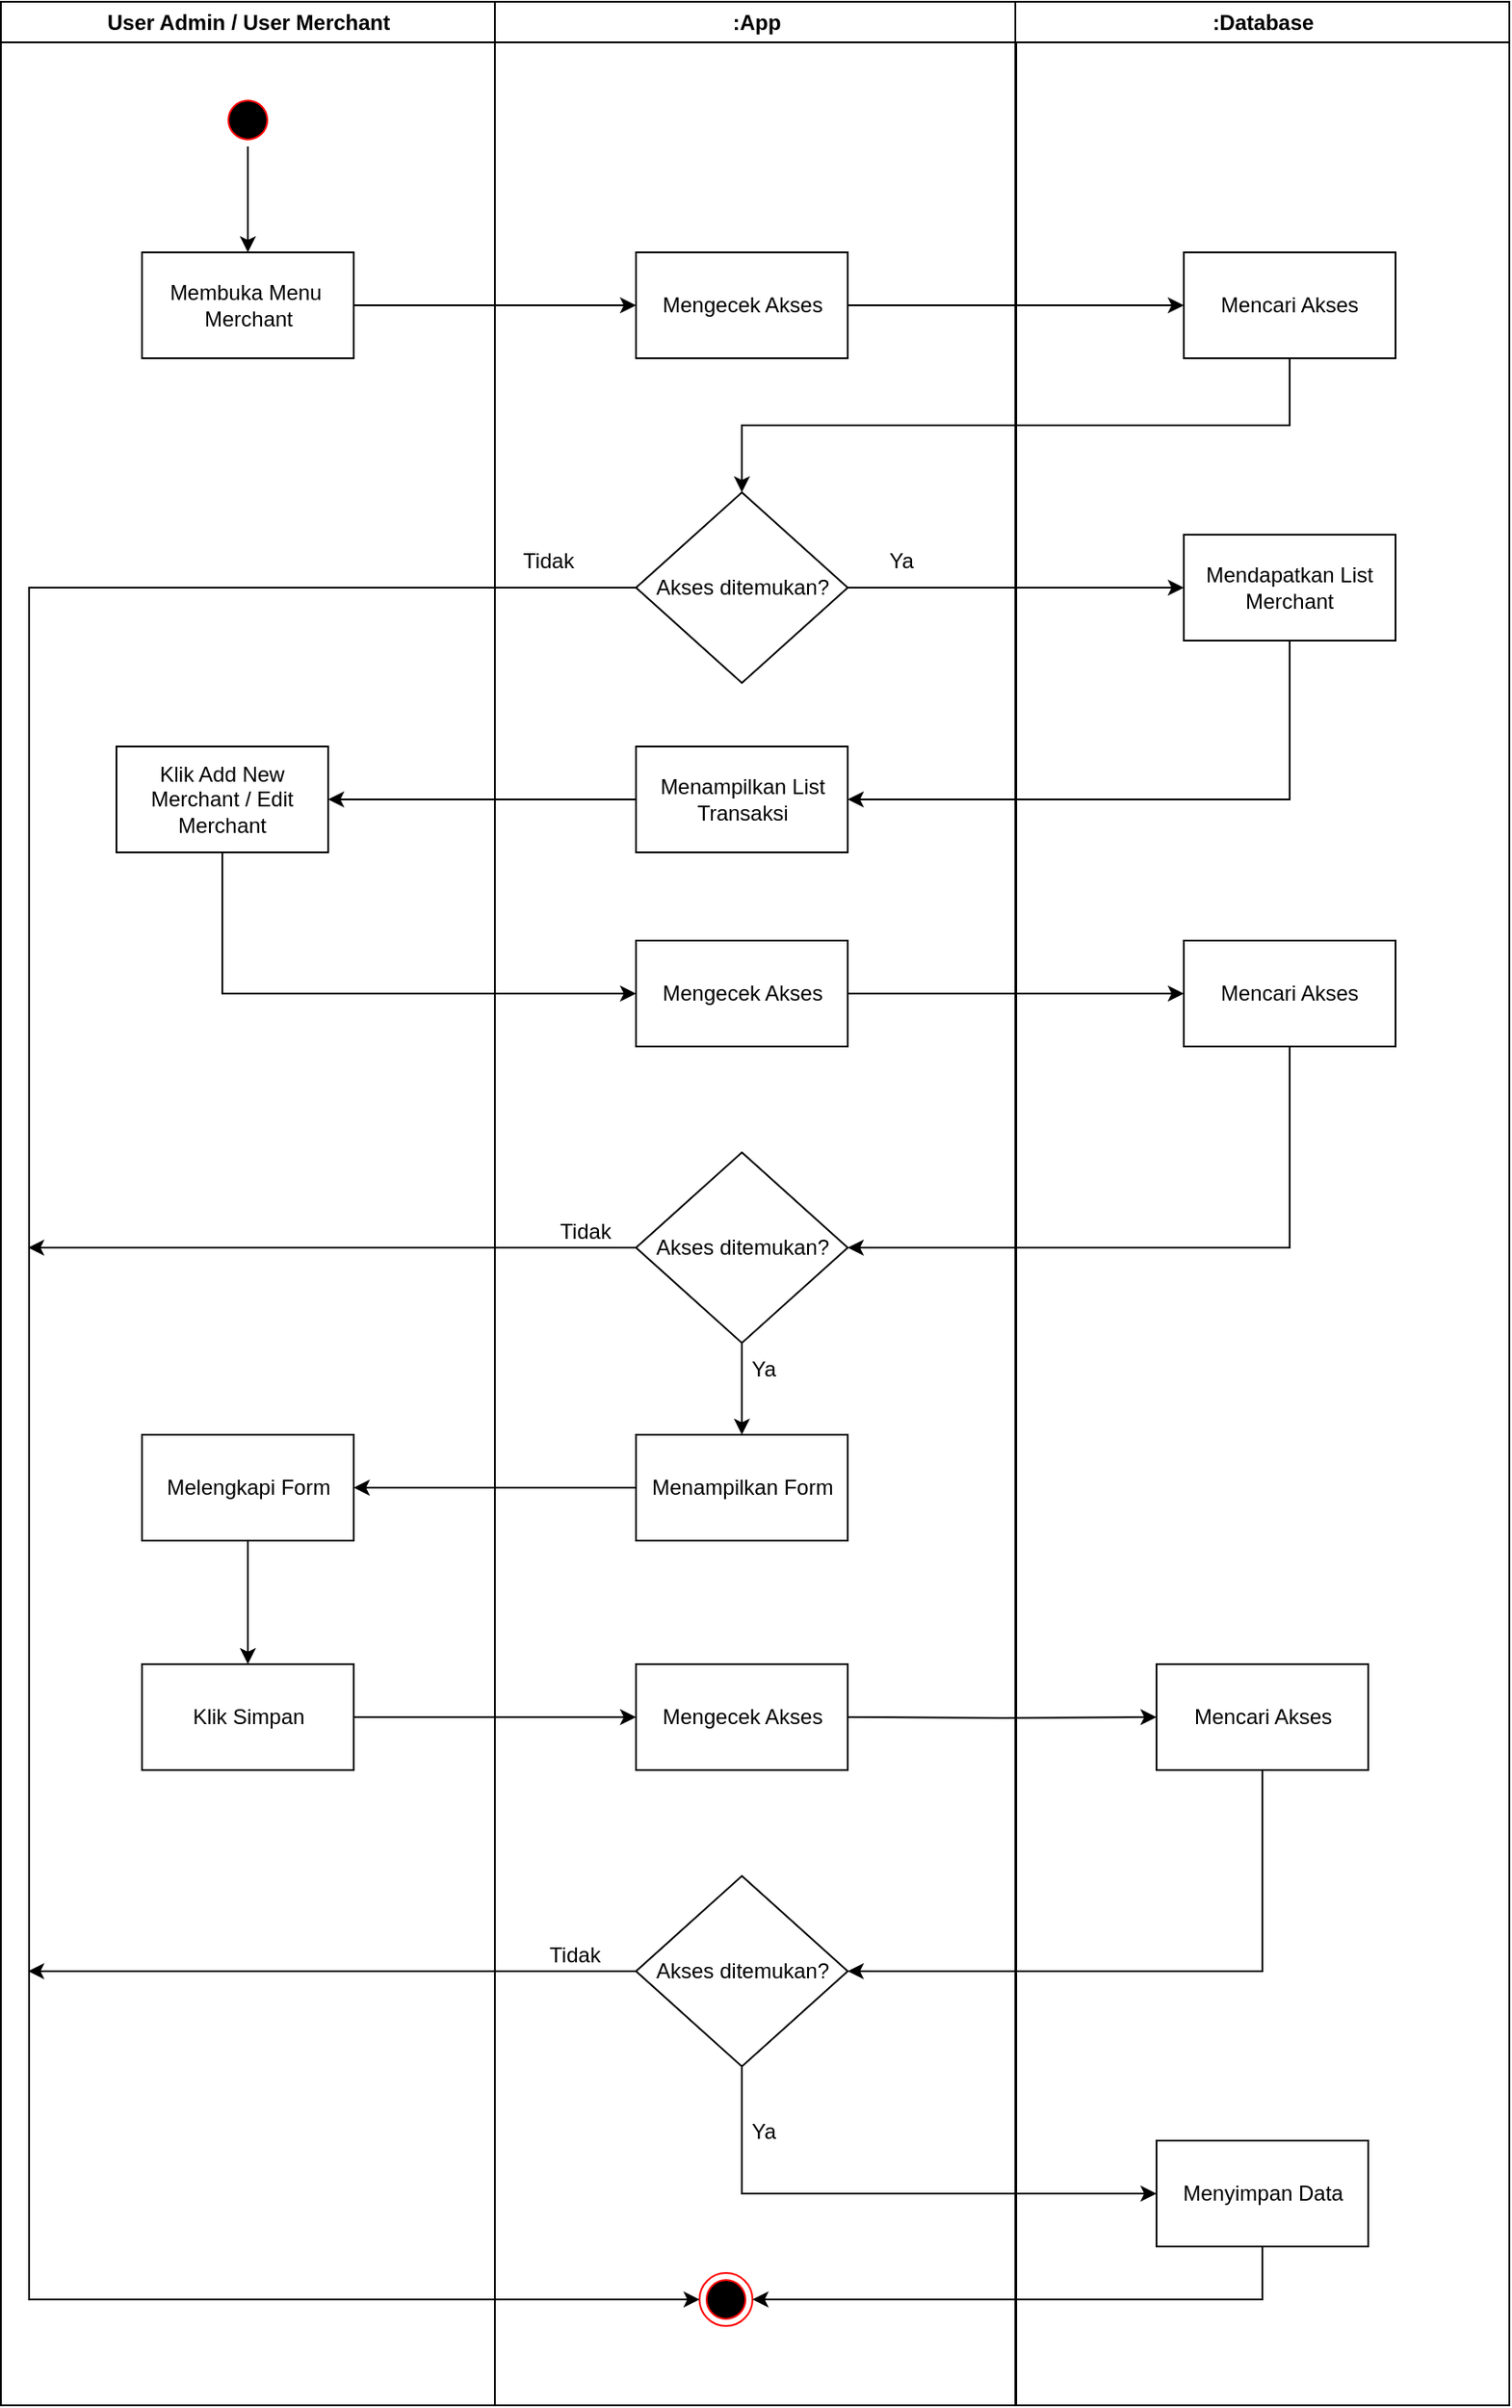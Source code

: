 <mxfile version="21.5.0" type="device">
  <diagram id="vlqPjLjEMSHDjzIxNdZP" name="Page-1">
    <mxGraphModel dx="954" dy="534" grid="1" gridSize="10" guides="1" tooltips="1" connect="1" arrows="1" fold="1" page="1" pageScale="1" pageWidth="850" pageHeight="1100" math="0" shadow="0">
      <root>
        <mxCell id="0" />
        <mxCell id="1" parent="0" />
        <mxCell id="-_LstrtngAN215C4nDMc-10" value="User Admin / User Merchant" style="swimlane;whiteSpace=wrap;movable=1;resizable=1;rotatable=1;deletable=1;editable=1;connectable=1;resizeHeight=1;resizeWidth=1;" parent="1" vertex="1">
          <mxGeometry x="164.5" y="128" width="280" height="1362" as="geometry">
            <mxRectangle x="164.5" y="128" width="200" height="30" as="alternateBounds" />
          </mxGeometry>
        </mxCell>
        <mxCell id="-_LstrtngAN215C4nDMc-22" style="edgeStyle=orthogonalEdgeStyle;rounded=0;orthogonalLoop=1;jettySize=auto;html=1;exitX=0.5;exitY=1;exitDx=0;exitDy=0;entryX=0.5;entryY=0;entryDx=0;entryDy=0;" parent="-_LstrtngAN215C4nDMc-10" source="-_LstrtngAN215C4nDMc-12" target="-_LstrtngAN215C4nDMc-19" edge="1">
          <mxGeometry relative="1" as="geometry" />
        </mxCell>
        <mxCell id="-_LstrtngAN215C4nDMc-12" value="" style="ellipse;shape=startState;fillColor=#000000;strokeColor=#ff0000;" parent="-_LstrtngAN215C4nDMc-10" vertex="1">
          <mxGeometry x="125" y="52" width="30" height="30" as="geometry" />
        </mxCell>
        <mxCell id="-_LstrtngAN215C4nDMc-19" value="Membuka Menu&amp;nbsp;&lt;br&gt;Merchant" style="rounded=0;whiteSpace=wrap;html=1;" parent="-_LstrtngAN215C4nDMc-10" vertex="1">
          <mxGeometry x="80" y="142" width="120" height="60" as="geometry" />
        </mxCell>
        <mxCell id="-_LstrtngAN215C4nDMc-42" value="Klik Add New Merchant / Edit Merchant" style="rounded=0;whiteSpace=wrap;html=1;" parent="-_LstrtngAN215C4nDMc-10" vertex="1">
          <mxGeometry x="65.5" y="422" width="120" height="60" as="geometry" />
        </mxCell>
        <mxCell id="GzeUYlqZV-z2DPlNJiRf-6" style="edgeStyle=orthogonalEdgeStyle;rounded=0;orthogonalLoop=1;jettySize=auto;html=1;exitX=0.5;exitY=1;exitDx=0;exitDy=0;entryX=0.5;entryY=0;entryDx=0;entryDy=0;" parent="-_LstrtngAN215C4nDMc-10" source="GzeUYlqZV-z2DPlNJiRf-2" target="-_LstrtngAN215C4nDMc-61" edge="1">
          <mxGeometry relative="1" as="geometry" />
        </mxCell>
        <mxCell id="GzeUYlqZV-z2DPlNJiRf-2" value="Melengkapi Form" style="rounded=0;whiteSpace=wrap;html=1;" parent="-_LstrtngAN215C4nDMc-10" vertex="1">
          <mxGeometry x="80" y="812" width="120" height="60" as="geometry" />
        </mxCell>
        <mxCell id="-_LstrtngAN215C4nDMc-61" value="Klik Simpan" style="rounded=0;whiteSpace=wrap;html=1;" parent="-_LstrtngAN215C4nDMc-10" vertex="1">
          <mxGeometry x="80" y="942" width="120" height="60" as="geometry" />
        </mxCell>
        <mxCell id="-_LstrtngAN215C4nDMc-15" value=":App" style="swimlane;whiteSpace=wrap;movable=1;resizable=1;rotatable=1;deletable=1;editable=1;connectable=1;" parent="1" vertex="1">
          <mxGeometry x="444.5" y="128" width="295.5" height="1362" as="geometry" />
        </mxCell>
        <mxCell id="-_LstrtngAN215C4nDMc-27" value="Mengecek Akses" style="rounded=0;whiteSpace=wrap;html=1;" parent="-_LstrtngAN215C4nDMc-15" vertex="1">
          <mxGeometry x="80" y="142" width="120" height="60" as="geometry" />
        </mxCell>
        <mxCell id="-_LstrtngAN215C4nDMc-28" value="Akses ditemukan?" style="rhombus;whiteSpace=wrap;html=1;" parent="-_LstrtngAN215C4nDMc-15" vertex="1">
          <mxGeometry x="80" y="278" width="120" height="108" as="geometry" />
        </mxCell>
        <mxCell id="-_LstrtngAN215C4nDMc-36" value="Menampilkan List Transaksi" style="rounded=0;whiteSpace=wrap;html=1;" parent="-_LstrtngAN215C4nDMc-15" vertex="1">
          <mxGeometry x="80" y="422" width="120" height="60" as="geometry" />
        </mxCell>
        <mxCell id="-_LstrtngAN215C4nDMc-48" value="Mengecek Akses" style="rounded=0;whiteSpace=wrap;html=1;" parent="-_LstrtngAN215C4nDMc-15" vertex="1">
          <mxGeometry x="80" y="532" width="120" height="60" as="geometry" />
        </mxCell>
        <mxCell id="-_LstrtngAN215C4nDMc-21" value="" style="ellipse;shape=endState;fillColor=#000000;strokeColor=#ff0000" parent="-_LstrtngAN215C4nDMc-15" vertex="1">
          <mxGeometry x="116" y="1287" width="30" height="30" as="geometry" />
        </mxCell>
        <mxCell id="-_LstrtngAN215C4nDMc-41" style="edgeStyle=orthogonalEdgeStyle;rounded=0;orthogonalLoop=1;jettySize=auto;html=1;entryX=0;entryY=0.5;entryDx=0;entryDy=0;" parent="-_LstrtngAN215C4nDMc-15" source="-_LstrtngAN215C4nDMc-28" target="-_LstrtngAN215C4nDMc-21" edge="1">
          <mxGeometry relative="1" as="geometry">
            <Array as="points">
              <mxPoint x="-264" y="332" />
              <mxPoint x="-264" y="1302" />
            </Array>
            <mxPoint x="75.5" y="332" as="sourcePoint" />
          </mxGeometry>
        </mxCell>
        <mxCell id="GzeUYlqZV-z2DPlNJiRf-3" style="edgeStyle=orthogonalEdgeStyle;rounded=0;orthogonalLoop=1;jettySize=auto;html=1;exitX=0.5;exitY=1;exitDx=0;exitDy=0;entryX=0.5;entryY=0;entryDx=0;entryDy=0;" parent="-_LstrtngAN215C4nDMc-15" source="-_LstrtngAN215C4nDMc-52" target="GzeUYlqZV-z2DPlNJiRf-1" edge="1">
          <mxGeometry relative="1" as="geometry" />
        </mxCell>
        <mxCell id="-_LstrtngAN215C4nDMc-52" value="Akses ditemukan?" style="rhombus;whiteSpace=wrap;html=1;" parent="-_LstrtngAN215C4nDMc-15" vertex="1">
          <mxGeometry x="80" y="652" width="120" height="108" as="geometry" />
        </mxCell>
        <mxCell id="-_LstrtngAN215C4nDMc-64" value="Ya" style="text;html=1;strokeColor=none;fillColor=none;align=center;verticalAlign=middle;whiteSpace=wrap;rounded=0;" parent="-_LstrtngAN215C4nDMc-15" vertex="1">
          <mxGeometry x="200" y="302" width="60" height="30" as="geometry" />
        </mxCell>
        <mxCell id="-_LstrtngAN215C4nDMc-67" value="Tidak" style="text;html=1;strokeColor=none;fillColor=none;align=center;verticalAlign=middle;whiteSpace=wrap;rounded=0;" parent="-_LstrtngAN215C4nDMc-15" vertex="1">
          <mxGeometry y="302" width="60" height="30" as="geometry" />
        </mxCell>
        <mxCell id="-_LstrtngAN215C4nDMc-68" value="Tidak" style="text;html=1;strokeColor=none;fillColor=none;align=center;verticalAlign=middle;whiteSpace=wrap;rounded=0;" parent="-_LstrtngAN215C4nDMc-15" vertex="1">
          <mxGeometry x="21.5" y="682" width="60" height="30" as="geometry" />
        </mxCell>
        <mxCell id="GzeUYlqZV-z2DPlNJiRf-1" value="Menampilkan Form" style="rounded=0;whiteSpace=wrap;html=1;" parent="-_LstrtngAN215C4nDMc-15" vertex="1">
          <mxGeometry x="80" y="812" width="120" height="60" as="geometry" />
        </mxCell>
        <mxCell id="GzeUYlqZV-z2DPlNJiRf-16" value="Mengecek Akses" style="rounded=0;whiteSpace=wrap;html=1;" parent="-_LstrtngAN215C4nDMc-15" vertex="1">
          <mxGeometry x="80" y="942" width="120" height="60" as="geometry" />
        </mxCell>
        <mxCell id="GzeUYlqZV-z2DPlNJiRf-18" value="Akses ditemukan?" style="rhombus;whiteSpace=wrap;html=1;" parent="-_LstrtngAN215C4nDMc-15" vertex="1">
          <mxGeometry x="80" y="1062" width="120" height="108" as="geometry" />
        </mxCell>
        <mxCell id="GzeUYlqZV-z2DPlNJiRf-25" value="Ya" style="text;html=1;strokeColor=none;fillColor=none;align=center;verticalAlign=middle;whiteSpace=wrap;rounded=0;" parent="-_LstrtngAN215C4nDMc-15" vertex="1">
          <mxGeometry x="122.5" y="760" width="60" height="30" as="geometry" />
        </mxCell>
        <mxCell id="GzeUYlqZV-z2DPlNJiRf-26" value="Ya" style="text;html=1;strokeColor=none;fillColor=none;align=center;verticalAlign=middle;whiteSpace=wrap;rounded=0;" parent="-_LstrtngAN215C4nDMc-15" vertex="1">
          <mxGeometry x="122.5" y="1192" width="60" height="30" as="geometry" />
        </mxCell>
        <mxCell id="GzeUYlqZV-z2DPlNJiRf-27" value="Tidak" style="text;html=1;strokeColor=none;fillColor=none;align=center;verticalAlign=middle;whiteSpace=wrap;rounded=0;" parent="-_LstrtngAN215C4nDMc-15" vertex="1">
          <mxGeometry x="15.5" y="1092" width="60" height="30" as="geometry" />
        </mxCell>
        <mxCell id="-_LstrtngAN215C4nDMc-17" value=":Database" style="swimlane;whiteSpace=wrap;movable=1;resizable=1;rotatable=1;deletable=1;editable=1;connectable=1;" parent="1" vertex="1">
          <mxGeometry x="739.5" y="128" width="280" height="1362" as="geometry" />
        </mxCell>
        <mxCell id="-_LstrtngAN215C4nDMc-26" value="Mencari Akses" style="rounded=0;whiteSpace=wrap;html=1;" parent="-_LstrtngAN215C4nDMc-17" vertex="1">
          <mxGeometry x="95.5" y="142" width="120" height="60" as="geometry" />
        </mxCell>
        <mxCell id="-_LstrtngAN215C4nDMc-29" value="Mendapatkan List Merchant" style="rounded=0;whiteSpace=wrap;html=1;" parent="-_LstrtngAN215C4nDMc-17" vertex="1">
          <mxGeometry x="95.5" y="302" width="120" height="60" as="geometry" />
        </mxCell>
        <mxCell id="-_LstrtngAN215C4nDMc-49" value="Mencari Akses" style="rounded=0;whiteSpace=wrap;html=1;" parent="-_LstrtngAN215C4nDMc-17" vertex="1">
          <mxGeometry x="95.5" y="532" width="120" height="60" as="geometry" />
        </mxCell>
        <mxCell id="GzeUYlqZV-z2DPlNJiRf-13" value="Mencari Akses" style="rounded=0;whiteSpace=wrap;html=1;" parent="-_LstrtngAN215C4nDMc-17" vertex="1">
          <mxGeometry x="80" y="942" width="120" height="60" as="geometry" />
        </mxCell>
        <mxCell id="GzeUYlqZV-z2DPlNJiRf-22" value="Menyimpan Data" style="rounded=0;whiteSpace=wrap;html=1;" parent="-_LstrtngAN215C4nDMc-17" vertex="1">
          <mxGeometry x="80" y="1212" width="120" height="60" as="geometry" />
        </mxCell>
        <mxCell id="-_LstrtngAN215C4nDMc-37" style="edgeStyle=orthogonalEdgeStyle;rounded=0;orthogonalLoop=1;jettySize=auto;html=1;exitX=0.5;exitY=1;exitDx=0;exitDy=0;entryX=1;entryY=0.5;entryDx=0;entryDy=0;" parent="1" source="-_LstrtngAN215C4nDMc-29" target="-_LstrtngAN215C4nDMc-36" edge="1">
          <mxGeometry relative="1" as="geometry" />
        </mxCell>
        <mxCell id="-_LstrtngAN215C4nDMc-43" style="edgeStyle=orthogonalEdgeStyle;rounded=0;orthogonalLoop=1;jettySize=auto;html=1;exitX=0;exitY=0.5;exitDx=0;exitDy=0;entryX=1;entryY=0.5;entryDx=0;entryDy=0;" parent="1" source="-_LstrtngAN215C4nDMc-36" target="-_LstrtngAN215C4nDMc-42" edge="1">
          <mxGeometry relative="1" as="geometry" />
        </mxCell>
        <mxCell id="-_LstrtngAN215C4nDMc-45" style="edgeStyle=orthogonalEdgeStyle;rounded=0;orthogonalLoop=1;jettySize=auto;html=1;exitX=1;exitY=0.5;exitDx=0;exitDy=0;entryX=0;entryY=0.5;entryDx=0;entryDy=0;" parent="1" source="-_LstrtngAN215C4nDMc-19" target="-_LstrtngAN215C4nDMc-27" edge="1">
          <mxGeometry relative="1" as="geometry" />
        </mxCell>
        <mxCell id="-_LstrtngAN215C4nDMc-46" style="edgeStyle=orthogonalEdgeStyle;rounded=0;orthogonalLoop=1;jettySize=auto;html=1;exitX=1;exitY=0.5;exitDx=0;exitDy=0;entryX=0;entryY=0.5;entryDx=0;entryDy=0;" parent="1" source="-_LstrtngAN215C4nDMc-27" target="-_LstrtngAN215C4nDMc-26" edge="1">
          <mxGeometry relative="1" as="geometry" />
        </mxCell>
        <mxCell id="-_LstrtngAN215C4nDMc-54" style="edgeStyle=orthogonalEdgeStyle;rounded=0;orthogonalLoop=1;jettySize=auto;html=1;exitX=0.5;exitY=1;exitDx=0;exitDy=0;entryX=0;entryY=0.5;entryDx=0;entryDy=0;" parent="1" source="-_LstrtngAN215C4nDMc-42" target="-_LstrtngAN215C4nDMc-48" edge="1">
          <mxGeometry relative="1" as="geometry" />
        </mxCell>
        <mxCell id="-_LstrtngAN215C4nDMc-55" style="edgeStyle=orthogonalEdgeStyle;rounded=0;orthogonalLoop=1;jettySize=auto;html=1;exitX=1;exitY=0.5;exitDx=0;exitDy=0;entryX=0;entryY=0.5;entryDx=0;entryDy=0;" parent="1" source="-_LstrtngAN215C4nDMc-48" target="-_LstrtngAN215C4nDMc-49" edge="1">
          <mxGeometry relative="1" as="geometry" />
        </mxCell>
        <mxCell id="-_LstrtngAN215C4nDMc-56" style="edgeStyle=orthogonalEdgeStyle;rounded=0;orthogonalLoop=1;jettySize=auto;html=1;exitX=0.5;exitY=1;exitDx=0;exitDy=0;entryX=1;entryY=0.5;entryDx=0;entryDy=0;" parent="1" source="-_LstrtngAN215C4nDMc-49" target="-_LstrtngAN215C4nDMc-52" edge="1">
          <mxGeometry relative="1" as="geometry" />
        </mxCell>
        <mxCell id="-_LstrtngAN215C4nDMc-57" style="edgeStyle=orthogonalEdgeStyle;rounded=0;orthogonalLoop=1;jettySize=auto;html=1;exitX=0;exitY=0.5;exitDx=0;exitDy=0;" parent="1" source="-_LstrtngAN215C4nDMc-52" edge="1">
          <mxGeometry relative="1" as="geometry">
            <mxPoint x="180" y="834" as="targetPoint" />
          </mxGeometry>
        </mxCell>
        <mxCell id="-_LstrtngAN215C4nDMc-65" style="edgeStyle=orthogonalEdgeStyle;rounded=0;orthogonalLoop=1;jettySize=auto;html=1;exitX=0.5;exitY=1;exitDx=0;exitDy=0;entryX=0.5;entryY=0;entryDx=0;entryDy=0;" parent="1" source="-_LstrtngAN215C4nDMc-26" target="-_LstrtngAN215C4nDMc-28" edge="1">
          <mxGeometry relative="1" as="geometry" />
        </mxCell>
        <mxCell id="-_LstrtngAN215C4nDMc-66" style="edgeStyle=orthogonalEdgeStyle;rounded=0;orthogonalLoop=1;jettySize=auto;html=1;exitX=1;exitY=0.5;exitDx=0;exitDy=0;entryX=0;entryY=0.5;entryDx=0;entryDy=0;" parent="1" source="-_LstrtngAN215C4nDMc-28" target="-_LstrtngAN215C4nDMc-29" edge="1">
          <mxGeometry relative="1" as="geometry" />
        </mxCell>
        <mxCell id="GzeUYlqZV-z2DPlNJiRf-4" style="edgeStyle=orthogonalEdgeStyle;rounded=0;orthogonalLoop=1;jettySize=auto;html=1;exitX=0;exitY=0.5;exitDx=0;exitDy=0;entryX=1;entryY=0.5;entryDx=0;entryDy=0;" parent="1" source="GzeUYlqZV-z2DPlNJiRf-1" target="GzeUYlqZV-z2DPlNJiRf-2" edge="1">
          <mxGeometry relative="1" as="geometry" />
        </mxCell>
        <mxCell id="GzeUYlqZV-z2DPlNJiRf-10" style="edgeStyle=orthogonalEdgeStyle;rounded=0;orthogonalLoop=1;jettySize=auto;html=1;exitX=1;exitY=0.5;exitDx=0;exitDy=0;entryX=0;entryY=0.5;entryDx=0;entryDy=0;" parent="1" source="-_LstrtngAN215C4nDMc-61" edge="1">
          <mxGeometry relative="1" as="geometry">
            <mxPoint x="524.5" y="1100" as="targetPoint" />
          </mxGeometry>
        </mxCell>
        <mxCell id="GzeUYlqZV-z2DPlNJiRf-14" style="edgeStyle=orthogonalEdgeStyle;rounded=0;orthogonalLoop=1;jettySize=auto;html=1;exitX=1;exitY=0.5;exitDx=0;exitDy=0;entryX=0;entryY=0.5;entryDx=0;entryDy=0;" parent="1" target="GzeUYlqZV-z2DPlNJiRf-13" edge="1">
          <mxGeometry relative="1" as="geometry">
            <mxPoint x="644.5" y="1100" as="sourcePoint" />
          </mxGeometry>
        </mxCell>
        <mxCell id="GzeUYlqZV-z2DPlNJiRf-19" style="edgeStyle=orthogonalEdgeStyle;rounded=0;orthogonalLoop=1;jettySize=auto;html=1;exitX=0.5;exitY=1;exitDx=0;exitDy=0;entryX=1;entryY=0.5;entryDx=0;entryDy=0;" parent="1" source="GzeUYlqZV-z2DPlNJiRf-13" target="GzeUYlqZV-z2DPlNJiRf-18" edge="1">
          <mxGeometry relative="1" as="geometry" />
        </mxCell>
        <mxCell id="GzeUYlqZV-z2DPlNJiRf-21" style="edgeStyle=orthogonalEdgeStyle;rounded=0;orthogonalLoop=1;jettySize=auto;html=1;exitX=0;exitY=0.5;exitDx=0;exitDy=0;" parent="1" source="GzeUYlqZV-z2DPlNJiRf-18" edge="1">
          <mxGeometry relative="1" as="geometry">
            <mxPoint x="180" y="1244" as="targetPoint" />
          </mxGeometry>
        </mxCell>
        <mxCell id="GzeUYlqZV-z2DPlNJiRf-23" style="edgeStyle=orthogonalEdgeStyle;rounded=0;orthogonalLoop=1;jettySize=auto;html=1;exitX=0.5;exitY=1;exitDx=0;exitDy=0;entryX=0;entryY=0.5;entryDx=0;entryDy=0;" parent="1" source="GzeUYlqZV-z2DPlNJiRf-18" target="GzeUYlqZV-z2DPlNJiRf-22" edge="1">
          <mxGeometry relative="1" as="geometry" />
        </mxCell>
        <mxCell id="GzeUYlqZV-z2DPlNJiRf-24" style="edgeStyle=orthogonalEdgeStyle;rounded=0;orthogonalLoop=1;jettySize=auto;html=1;exitX=0.5;exitY=1;exitDx=0;exitDy=0;entryX=1;entryY=0.5;entryDx=0;entryDy=0;" parent="1" source="GzeUYlqZV-z2DPlNJiRf-22" target="-_LstrtngAN215C4nDMc-21" edge="1">
          <mxGeometry relative="1" as="geometry" />
        </mxCell>
      </root>
    </mxGraphModel>
  </diagram>
</mxfile>
